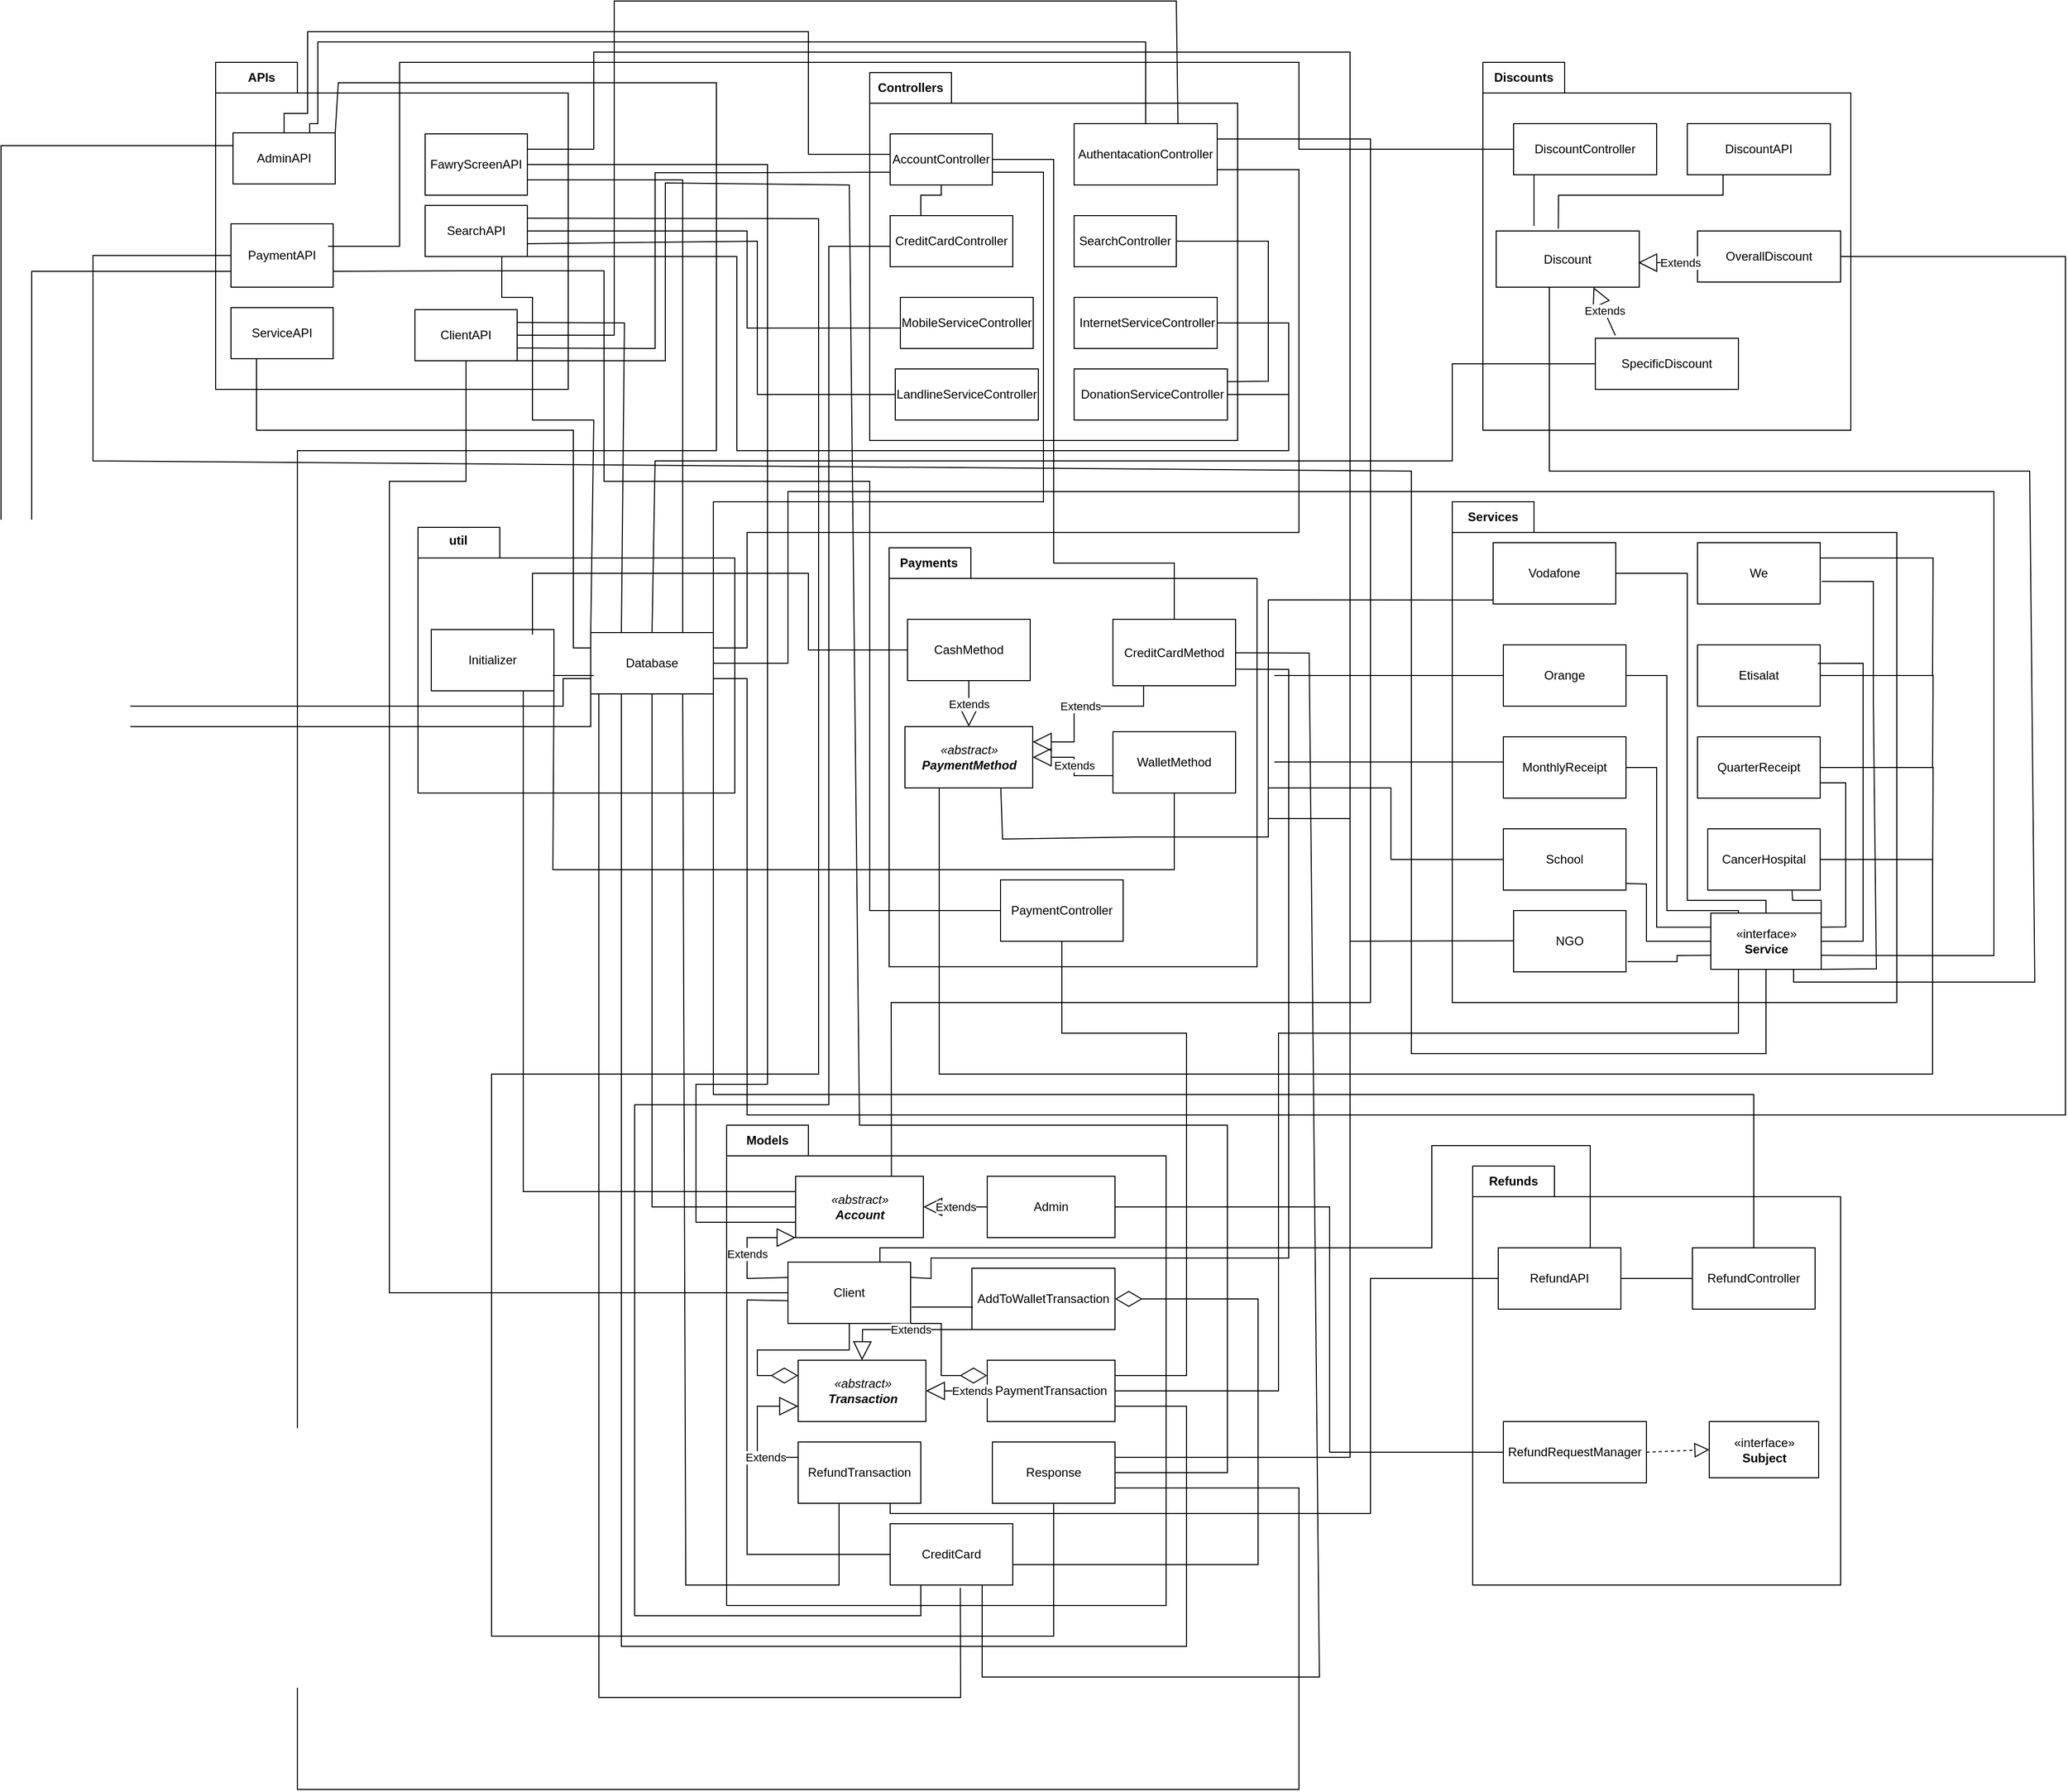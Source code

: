 <mxfile version="20.6.2" type="device"><diagram id="7azV4mWNf7dcuisVVlqZ" name="Page-1"><mxGraphModel dx="3126" dy="1360" grid="1" gridSize="10" guides="1" tooltips="1" connect="1" arrows="1" fold="1" page="1" pageScale="1" pageWidth="850" pageHeight="1100" math="0" shadow="0"><root><mxCell id="0"/><mxCell id="1" parent="0"/><mxCell id="fniZja3d3iJ9-ZagxuPv-1" value="" style="shape=folder;fontStyle=1;spacingTop=10;tabWidth=80;tabHeight=30;tabPosition=left;html=1;" parent="1" vertex="1"><mxGeometry x="-410" y="60" width="345" height="320" as="geometry"/></mxCell><mxCell id="fniZja3d3iJ9-ZagxuPv-2" value="&lt;b&gt;APIs&lt;/b&gt;" style="text;html=1;strokeColor=none;fillColor=none;align=center;verticalAlign=middle;whiteSpace=wrap;rounded=0;" parent="1" vertex="1"><mxGeometry x="-395" y="60" width="60" height="30" as="geometry"/></mxCell><mxCell id="fniZja3d3iJ9-ZagxuPv-4" value="AdminAPI" style="rounded=0;whiteSpace=wrap;html=1;" parent="1" vertex="1"><mxGeometry x="-393" y="129" width="100" height="50" as="geometry"/></mxCell><mxCell id="fniZja3d3iJ9-ZagxuPv-5" value="FawryScreenAPI" style="rounded=0;whiteSpace=wrap;html=1;" parent="1" vertex="1"><mxGeometry x="-205" y="130" width="100" height="60" as="geometry"/></mxCell><mxCell id="fniZja3d3iJ9-ZagxuPv-6" value="PaymentAPI" style="rounded=0;whiteSpace=wrap;html=1;" parent="1" vertex="1"><mxGeometry x="-395" y="218" width="100" height="62" as="geometry"/></mxCell><mxCell id="fniZja3d3iJ9-ZagxuPv-7" value="SearchAPI" style="rounded=0;whiteSpace=wrap;html=1;" parent="1" vertex="1"><mxGeometry x="-205" y="200" width="100" height="50" as="geometry"/></mxCell><mxCell id="fniZja3d3iJ9-ZagxuPv-8" value="ServiceAPI" style="rounded=0;whiteSpace=wrap;html=1;" parent="1" vertex="1"><mxGeometry x="-395" y="300" width="100" height="50" as="geometry"/></mxCell><mxCell id="fniZja3d3iJ9-ZagxuPv-9" value="ClientAPI" style="rounded=0;whiteSpace=wrap;html=1;" parent="1" vertex="1"><mxGeometry x="-215" y="302" width="100" height="50" as="geometry"/></mxCell><mxCell id="fniZja3d3iJ9-ZagxuPv-12" value="" style="shape=folder;fontStyle=1;spacingTop=10;tabWidth=80;tabHeight=30;tabPosition=left;html=1;" parent="1" vertex="1"><mxGeometry x="230" y="70" width="360" height="360" as="geometry"/></mxCell><mxCell id="fniZja3d3iJ9-ZagxuPv-13" value="&lt;b&gt;Controllers&lt;/b&gt;" style="text;html=1;strokeColor=none;fillColor=none;align=center;verticalAlign=middle;whiteSpace=wrap;rounded=0;" parent="1" vertex="1"><mxGeometry x="240" y="70" width="60" height="30" as="geometry"/></mxCell><mxCell id="fniZja3d3iJ9-ZagxuPv-14" value="&amp;nbsp;DonationServiceController" style="rounded=0;whiteSpace=wrap;html=1;" parent="1" vertex="1"><mxGeometry x="430" y="360" width="150" height="50" as="geometry"/></mxCell><mxCell id="fniZja3d3iJ9-ZagxuPv-15" value="LandlineServiceController" style="rounded=0;whiteSpace=wrap;html=1;" parent="1" vertex="1"><mxGeometry x="255" y="360" width="140" height="50" as="geometry"/></mxCell><mxCell id="fniZja3d3iJ9-ZagxuPv-16" value="&amp;nbsp;InternetServiceController" style="rounded=0;whiteSpace=wrap;html=1;" parent="1" vertex="1"><mxGeometry x="430" y="290" width="140" height="50" as="geometry"/></mxCell><mxCell id="fniZja3d3iJ9-ZagxuPv-17" value="MobileServiceController" style="rounded=0;whiteSpace=wrap;html=1;" parent="1" vertex="1"><mxGeometry x="260" y="290" width="130" height="50" as="geometry"/></mxCell><mxCell id="fniZja3d3iJ9-ZagxuPv-18" value="SearchController" style="rounded=0;whiteSpace=wrap;html=1;" parent="1" vertex="1"><mxGeometry x="430" y="210" width="100" height="50" as="geometry"/></mxCell><mxCell id="fniZja3d3iJ9-ZagxuPv-19" value="CreditCardController" style="rounded=0;whiteSpace=wrap;html=1;" parent="1" vertex="1"><mxGeometry x="250" y="210" width="120" height="50" as="geometry"/></mxCell><mxCell id="fniZja3d3iJ9-ZagxuPv-20" value="AuthentacationController" style="rounded=0;whiteSpace=wrap;html=1;" parent="1" vertex="1"><mxGeometry x="430" y="120" width="140" height="60" as="geometry"/></mxCell><mxCell id="fniZja3d3iJ9-ZagxuPv-21" value="AccountController" style="rounded=0;whiteSpace=wrap;html=1;" parent="1" vertex="1"><mxGeometry x="250" y="130" width="100" height="50" as="geometry"/></mxCell><mxCell id="fniZja3d3iJ9-ZagxuPv-22" value="" style="shape=folder;fontStyle=1;spacingTop=10;tabWidth=80;tabHeight=30;tabPosition=left;html=1;" parent="1" vertex="1"><mxGeometry x="90" y="1100" width="430" height="470" as="geometry"/></mxCell><mxCell id="fniZja3d3iJ9-ZagxuPv-23" value="" style="shape=folder;fontStyle=1;spacingTop=10;tabWidth=80;tabHeight=30;tabPosition=left;html=1;" parent="1" vertex="1"><mxGeometry x="830" y="60" width="360" height="360" as="geometry"/></mxCell><mxCell id="fniZja3d3iJ9-ZagxuPv-24" value="" style="shape=folder;fontStyle=1;spacingTop=10;tabWidth=80;tabHeight=30;tabPosition=left;html=1;" parent="1" vertex="1"><mxGeometry x="249" y="535" width="360" height="410" as="geometry"/></mxCell><mxCell id="fniZja3d3iJ9-ZagxuPv-25" value="&lt;b&gt;Discounts&lt;/b&gt;" style="text;html=1;strokeColor=none;fillColor=none;align=center;verticalAlign=middle;whiteSpace=wrap;rounded=0;" parent="1" vertex="1"><mxGeometry x="840" y="60" width="60" height="30" as="geometry"/></mxCell><mxCell id="fniZja3d3iJ9-ZagxuPv-26" value="SpecificDiscount" style="rounded=0;whiteSpace=wrap;html=1;" parent="1" vertex="1"><mxGeometry x="940" y="330" width="140" height="50" as="geometry"/></mxCell><mxCell id="fniZja3d3iJ9-ZagxuPv-27" value="OverallDiscount" style="rounded=0;whiteSpace=wrap;html=1;" parent="1" vertex="1"><mxGeometry x="1040" y="225" width="140" height="50" as="geometry"/></mxCell><mxCell id="fniZja3d3iJ9-ZagxuPv-28" value="Discount" style="rounded=0;whiteSpace=wrap;html=1;" parent="1" vertex="1"><mxGeometry x="843" y="225" width="140" height="55" as="geometry"/></mxCell><mxCell id="fniZja3d3iJ9-ZagxuPv-29" value="DiscountAPI" style="rounded=0;whiteSpace=wrap;html=1;" parent="1" vertex="1"><mxGeometry x="1030" y="120" width="140" height="50" as="geometry"/></mxCell><mxCell id="fniZja3d3iJ9-ZagxuPv-30" value="DiscountController" style="rounded=0;whiteSpace=wrap;html=1;" parent="1" vertex="1"><mxGeometry x="860" y="120" width="140" height="50" as="geometry"/></mxCell><mxCell id="fniZja3d3iJ9-ZagxuPv-31" value="&lt;b&gt;Models&lt;/b&gt;" style="text;html=1;strokeColor=none;fillColor=none;align=center;verticalAlign=middle;whiteSpace=wrap;rounded=0;" parent="1" vertex="1"><mxGeometry x="100" y="1100" width="60" height="30" as="geometry"/></mxCell><mxCell id="fniZja3d3iJ9-ZagxuPv-33" value="CreditCard" style="rounded=0;whiteSpace=wrap;html=1;" parent="1" vertex="1"><mxGeometry x="250" y="1490" width="120" height="60" as="geometry"/></mxCell><mxCell id="fniZja3d3iJ9-ZagxuPv-34" value="RefundTransaction" style="rounded=0;whiteSpace=wrap;html=1;" parent="1" vertex="1"><mxGeometry x="160" y="1410" width="120" height="60" as="geometry"/></mxCell><mxCell id="fniZja3d3iJ9-ZagxuPv-35" value="Response" style="rounded=0;whiteSpace=wrap;html=1;" parent="1" vertex="1"><mxGeometry x="350" y="1410" width="120" height="60" as="geometry"/></mxCell><mxCell id="fniZja3d3iJ9-ZagxuPv-36" value="Client" style="rounded=0;whiteSpace=wrap;html=1;" parent="1" vertex="1"><mxGeometry x="150" y="1234" width="120" height="60" as="geometry"/></mxCell><mxCell id="fniZja3d3iJ9-ZagxuPv-38" value="PaymentTransaction" style="rounded=0;whiteSpace=wrap;html=1;" parent="1" vertex="1"><mxGeometry x="345" y="1330" width="125" height="60" as="geometry"/></mxCell><mxCell id="fniZja3d3iJ9-ZagxuPv-39" value="AddToWalletTransaction" style="rounded=0;whiteSpace=wrap;html=1;" parent="1" vertex="1"><mxGeometry x="330" y="1240" width="140" height="60" as="geometry"/></mxCell><mxCell id="fniZja3d3iJ9-ZagxuPv-40" value="Admin" style="rounded=0;whiteSpace=wrap;html=1;" parent="1" vertex="1"><mxGeometry x="345" y="1150" width="125" height="60" as="geometry"/></mxCell><mxCell id="fniZja3d3iJ9-ZagxuPv-41" value="&lt;b&gt;Payments&lt;/b&gt;" style="text;html=1;strokeColor=none;fillColor=none;align=center;verticalAlign=middle;whiteSpace=wrap;rounded=0;" parent="1" vertex="1"><mxGeometry x="258" y="535" width="60" height="30" as="geometry"/></mxCell><mxCell id="fniZja3d3iJ9-ZagxuPv-42" value="PaymentController" style="rounded=0;whiteSpace=wrap;html=1;" parent="1" vertex="1"><mxGeometry x="358" y="860" width="120" height="60" as="geometry"/></mxCell><mxCell id="fniZja3d3iJ9-ZagxuPv-43" value="WalletMethod" style="rounded=0;whiteSpace=wrap;html=1;" parent="1" vertex="1"><mxGeometry x="468" y="715" width="120" height="60" as="geometry"/></mxCell><mxCell id="fniZja3d3iJ9-ZagxuPv-44" value="CreditCardMethod" style="rounded=0;whiteSpace=wrap;html=1;" parent="1" vertex="1"><mxGeometry x="468" y="605" width="120" height="65" as="geometry"/></mxCell><mxCell id="fniZja3d3iJ9-ZagxuPv-46" value="CashMethod" style="rounded=0;whiteSpace=wrap;html=1;" parent="1" vertex="1"><mxGeometry x="267" y="605" width="120" height="60" as="geometry"/></mxCell><mxCell id="fniZja3d3iJ9-ZagxuPv-48" value="" style="shape=folder;fontStyle=1;spacingTop=10;tabWidth=80;tabHeight=30;tabPosition=left;html=1;" parent="1" vertex="1"><mxGeometry x="820" y="1140" width="360" height="410" as="geometry"/></mxCell><mxCell id="fniZja3d3iJ9-ZagxuPv-49" value="&lt;b&gt;Refunds&lt;/b&gt;" style="text;html=1;strokeColor=none;fillColor=none;align=center;verticalAlign=middle;whiteSpace=wrap;rounded=0;" parent="1" vertex="1"><mxGeometry x="830" y="1140" width="60" height="30" as="geometry"/></mxCell><mxCell id="fniZja3d3iJ9-ZagxuPv-51" value="RefundController" style="rounded=0;whiteSpace=wrap;html=1;" parent="1" vertex="1"><mxGeometry x="1035" y="1220" width="120" height="60" as="geometry"/></mxCell><mxCell id="fniZja3d3iJ9-ZagxuPv-52" value="RefundRequestManager" style="rounded=0;whiteSpace=wrap;html=1;" parent="1" vertex="1"><mxGeometry x="850" y="1390" width="140" height="60" as="geometry"/></mxCell><mxCell id="fniZja3d3iJ9-ZagxuPv-53" value="RefundAPI" style="rounded=0;whiteSpace=wrap;html=1;" parent="1" vertex="1"><mxGeometry x="845" y="1220" width="120" height="60" as="geometry"/></mxCell><mxCell id="fniZja3d3iJ9-ZagxuPv-54" value="" style="shape=folder;fontStyle=1;spacingTop=10;tabWidth=80;tabHeight=30;tabPosition=left;html=1;" parent="1" vertex="1"><mxGeometry x="800" y="490" width="435" height="490" as="geometry"/></mxCell><mxCell id="fniZja3d3iJ9-ZagxuPv-55" value="&lt;b&gt;Services&lt;/b&gt;" style="text;html=1;strokeColor=none;fillColor=none;align=center;verticalAlign=middle;whiteSpace=wrap;rounded=0;" parent="1" vertex="1"><mxGeometry x="810" y="490" width="60" height="30" as="geometry"/></mxCell><mxCell id="fniZja3d3iJ9-ZagxuPv-57" value="NGO" style="rounded=0;whiteSpace=wrap;html=1;" parent="1" vertex="1"><mxGeometry x="860" y="890" width="110" height="60" as="geometry"/></mxCell><mxCell id="fniZja3d3iJ9-ZagxuPv-58" value="School" style="rounded=0;whiteSpace=wrap;html=1;" parent="1" vertex="1"><mxGeometry x="850" y="810" width="120" height="60" as="geometry"/></mxCell><mxCell id="fniZja3d3iJ9-ZagxuPv-59" value="CancerHospital" style="rounded=0;whiteSpace=wrap;html=1;" parent="1" vertex="1"><mxGeometry x="1050" y="810" width="110" height="60" as="geometry"/></mxCell><mxCell id="fniZja3d3iJ9-ZagxuPv-60" value="MonthlyReceipt" style="rounded=0;whiteSpace=wrap;html=1;" parent="1" vertex="1"><mxGeometry x="850" y="720" width="120" height="60" as="geometry"/></mxCell><mxCell id="fniZja3d3iJ9-ZagxuPv-61" value="QuarterReceipt" style="rounded=0;whiteSpace=wrap;html=1;" parent="1" vertex="1"><mxGeometry x="1040" y="720" width="120" height="60" as="geometry"/></mxCell><mxCell id="fniZja3d3iJ9-ZagxuPv-62" value="Orange" style="rounded=0;whiteSpace=wrap;html=1;" parent="1" vertex="1"><mxGeometry x="850" y="630" width="120" height="60" as="geometry"/></mxCell><mxCell id="fniZja3d3iJ9-ZagxuPv-63" value="Etisalat" style="rounded=0;whiteSpace=wrap;html=1;" parent="1" vertex="1"><mxGeometry x="1040" y="630" width="120" height="60" as="geometry"/></mxCell><mxCell id="fniZja3d3iJ9-ZagxuPv-64" value="We" style="rounded=0;whiteSpace=wrap;html=1;" parent="1" vertex="1"><mxGeometry x="1040" y="530" width="120" height="60" as="geometry"/></mxCell><mxCell id="fniZja3d3iJ9-ZagxuPv-65" value="Vodafone" style="rounded=0;whiteSpace=wrap;html=1;" parent="1" vertex="1"><mxGeometry x="840" y="530" width="120" height="60" as="geometry"/></mxCell><mxCell id="fniZja3d3iJ9-ZagxuPv-66" value="" style="shape=folder;fontStyle=1;spacingTop=10;tabWidth=80;tabHeight=30;tabPosition=left;html=1;" parent="1" vertex="1"><mxGeometry x="-212" y="515" width="310" height="260" as="geometry"/></mxCell><mxCell id="fniZja3d3iJ9-ZagxuPv-67" value="&lt;b&gt;util&lt;/b&gt;" style="text;html=1;strokeColor=none;fillColor=none;align=center;verticalAlign=middle;whiteSpace=wrap;rounded=0;" parent="1" vertex="1"><mxGeometry x="-210" y="515" width="75" height="25" as="geometry"/></mxCell><mxCell id="fniZja3d3iJ9-ZagxuPv-68" value="Database" style="rounded=0;whiteSpace=wrap;html=1;" parent="1" vertex="1"><mxGeometry x="-43" y="618" width="120" height="60" as="geometry"/></mxCell><mxCell id="fniZja3d3iJ9-ZagxuPv-69" value="Initializer" style="rounded=0;whiteSpace=wrap;html=1;" parent="1" vertex="1"><mxGeometry x="-199" y="615" width="120" height="60" as="geometry"/></mxCell><mxCell id="fniZja3d3iJ9-ZagxuPv-82" value="" style="endArrow=none;html=1;rounded=0;exitX=0;exitY=0.75;exitDx=0;exitDy=0;entryX=1.003;entryY=0.412;entryDx=0;entryDy=0;entryPerimeter=0;" parent="1" edge="1" source="eNjD5jxIkhVROYK3qG-X-5"><mxGeometry width="50" height="50" relative="1" as="geometry"><mxPoint x="1050.0" y="940" as="sourcePoint"/><mxPoint x="971.56" y="940" as="targetPoint"/><Array as="points"><mxPoint x="1020" y="934"/><mxPoint x="1020" y="940"/></Array></mxGeometry></mxCell><mxCell id="fniZja3d3iJ9-ZagxuPv-83" value="" style="endArrow=none;html=1;rounded=0;entryX=1.001;entryY=0.892;entryDx=0;entryDy=0;entryPerimeter=0;exitX=0;exitY=0.5;exitDx=0;exitDy=0;" parent="1" source="eNjD5jxIkhVROYK3qG-X-5" target="fniZja3d3iJ9-ZagxuPv-58" edge="1"><mxGeometry width="50" height="50" relative="1" as="geometry"><mxPoint x="1050" y="925" as="sourcePoint"/><mxPoint x="971.56" y="910" as="targetPoint"/><Array as="points"><mxPoint x="1030" y="920"/><mxPoint x="990" y="920"/><mxPoint x="990" y="864"/></Array></mxGeometry></mxCell><mxCell id="fniZja3d3iJ9-ZagxuPv-89" value="" style="endArrow=none;html=1;rounded=0;exitX=1;exitY=0;exitDx=0;exitDy=0;entryX=0.75;entryY=1;entryDx=0;entryDy=0;" parent="1" source="eNjD5jxIkhVROYK3qG-X-5" target="fniZja3d3iJ9-ZagxuPv-59" edge="1"><mxGeometry width="50" height="50" relative="1" as="geometry"><mxPoint x="1110" y="890" as="sourcePoint"/><mxPoint x="1061.56" y="880.0" as="targetPoint"/><Array as="points"><mxPoint x="1161" y="880"/><mxPoint x="1133" y="880"/></Array></mxGeometry></mxCell><mxCell id="fniZja3d3iJ9-ZagxuPv-91" value="" style="endArrow=none;html=1;rounded=0;entryX=1;entryY=0.75;entryDx=0;entryDy=0;exitX=1;exitY=0.25;exitDx=0;exitDy=0;" parent="1" source="eNjD5jxIkhVROYK3qG-X-5" target="fniZja3d3iJ9-ZagxuPv-61" edge="1"><mxGeometry width="50" height="50" relative="1" as="geometry"><mxPoint x="1170" y="907.5" as="sourcePoint"/><mxPoint x="1146.44" y="709.74" as="targetPoint"/><Array as="points"><mxPoint x="1185" y="906"/><mxPoint x="1185" y="765"/></Array></mxGeometry></mxCell><mxCell id="fniZja3d3iJ9-ZagxuPv-92" value="" style="endArrow=none;html=1;rounded=0;entryX=1.005;entryY=0.386;entryDx=0;entryDy=0;entryPerimeter=0;exitX=1;exitY=0.5;exitDx=0;exitDy=0;" parent="1" source="eNjD5jxIkhVROYK3qG-X-5" edge="1"><mxGeometry width="50" height="50" relative="1" as="geometry"><mxPoint x="1170" y="925" as="sourcePoint"/><mxPoint x="1157.6" y="648.16" as="targetPoint"/><Array as="points"><mxPoint x="1202" y="920"/><mxPoint x="1202" y="765"/><mxPoint x="1202" y="648"/></Array></mxGeometry></mxCell><mxCell id="fniZja3d3iJ9-ZagxuPv-93" value="" style="endArrow=none;html=1;rounded=0;entryX=1.012;entryY=0.631;entryDx=0;entryDy=0;entryPerimeter=0;exitX=1;exitY=1;exitDx=0;exitDy=0;" parent="1" source="eNjD5jxIkhVROYK3qG-X-5" target="fniZja3d3iJ9-ZagxuPv-64" edge="1"><mxGeometry width="50" height="50" relative="1" as="geometry"><mxPoint x="1169.28" y="949.71" as="sourcePoint"/><mxPoint x="1167.6" y="568.16" as="targetPoint"/><Array as="points"><mxPoint x="1215" y="947"/><mxPoint x="1212" y="685"/><mxPoint x="1212" y="568"/></Array></mxGeometry></mxCell><mxCell id="fniZja3d3iJ9-ZagxuPv-100" value="" style="endArrow=none;html=1;rounded=0;exitX=0.75;exitY=1;exitDx=0;exitDy=0;" parent="1" source="eNjD5jxIkhVROYK3qG-X-5" edge="1"><mxGeometry width="50" height="50" relative="1" as="geometry"><mxPoint x="1170" y="960" as="sourcePoint"/><mxPoint x="895" y="280" as="targetPoint"/><Array as="points"><mxPoint x="1134" y="960"/><mxPoint x="1220" y="960"/><mxPoint x="1370" y="960"/><mxPoint x="1365" y="460"/><mxPoint x="895" y="460"/><mxPoint x="895" y="280"/></Array></mxGeometry></mxCell><mxCell id="fniZja3d3iJ9-ZagxuPv-101" value="" style="endArrow=none;html=1;rounded=0;exitX=-0.003;exitY=0.635;exitDx=0;exitDy=0;exitPerimeter=0;entryX=0.75;entryY=1;entryDx=0;entryDy=0;" parent="1" edge="1" target="eNjD5jxIkhVROYK3qG-X-3"><mxGeometry width="50" height="50" relative="1" as="geometry"><mxPoint x="839.64" y="586.1" as="sourcePoint"/><mxPoint x="340" y="798" as="targetPoint"/><Array as="points"><mxPoint x="620" y="586"/><mxPoint x="620" y="818"/><mxPoint x="560" y="818"/><mxPoint x="490" y="818"/><mxPoint x="360" y="820"/></Array></mxGeometry></mxCell><mxCell id="fniZja3d3iJ9-ZagxuPv-104" value="" style="endArrow=none;html=1;rounded=0;" parent="1" edge="1"><mxGeometry width="50" height="50" relative="1" as="geometry"><mxPoint x="626" y="660" as="sourcePoint"/><mxPoint x="640" y="660" as="targetPoint"/><Array as="points"><mxPoint x="850" y="660"/></Array></mxGeometry></mxCell><mxCell id="fniZja3d3iJ9-ZagxuPv-107" value="" style="endArrow=none;html=1;rounded=0;" parent="1" edge="1"><mxGeometry width="50" height="50" relative="1" as="geometry"><mxPoint x="626" y="744.57" as="sourcePoint"/><mxPoint x="626" y="744.57" as="targetPoint"/><Array as="points"><mxPoint x="850" y="744.57"/></Array></mxGeometry></mxCell><mxCell id="fniZja3d3iJ9-ZagxuPv-110" value="" style="endArrow=none;html=1;rounded=0;" parent="1" edge="1"><mxGeometry width="50" height="50" relative="1" as="geometry"><mxPoint x="700" y="920" as="sourcePoint"/><mxPoint x="700" y="920" as="targetPoint"/><Array as="points"><mxPoint x="860" y="919.57"/></Array></mxGeometry></mxCell><mxCell id="fniZja3d3iJ9-ZagxuPv-111" value="" style="endArrow=none;html=1;rounded=0;" parent="1" edge="1"><mxGeometry width="50" height="50" relative="1" as="geometry"><mxPoint x="700" y="920" as="sourcePoint"/><mxPoint x="620" y="800" as="targetPoint"/><Array as="points"><mxPoint x="700" y="800"/></Array></mxGeometry></mxCell><mxCell id="fniZja3d3iJ9-ZagxuPv-112" value="" style="endArrow=none;html=1;rounded=0;" parent="1" source="fniZja3d3iJ9-ZagxuPv-58" edge="1"><mxGeometry width="50" height="50" relative="1" as="geometry"><mxPoint x="770" y="870" as="sourcePoint"/><mxPoint x="620" y="770" as="targetPoint"/><Array as="points"><mxPoint x="740" y="840"/><mxPoint x="740" y="770"/></Array></mxGeometry></mxCell><mxCell id="fniZja3d3iJ9-ZagxuPv-121" value="" style="endArrow=none;html=1;rounded=0;entryX=1;entryY=0.5;entryDx=0;entryDy=0;" parent="1" target="fniZja3d3iJ9-ZagxuPv-40" edge="1"><mxGeometry width="50" height="50" relative="1" as="geometry"><mxPoint x="690" y="1420" as="sourcePoint"/><mxPoint x="640" y="1200.16" as="targetPoint"/><Array as="points"><mxPoint x="850" y="1420"/><mxPoint x="680" y="1420"/><mxPoint x="680" y="1180"/></Array></mxGeometry></mxCell><mxCell id="fniZja3d3iJ9-ZagxuPv-124" value="" style="endArrow=none;html=1;rounded=0;" parent="1" edge="1"><mxGeometry x="-1" y="218" width="50" height="50" relative="1" as="geometry"><mxPoint x="301" y="1278.0" as="sourcePoint"/><mxPoint x="301" y="1278.0" as="targetPoint"/><Array as="points"><mxPoint x="271" y="1278"/><mxPoint x="331" y="1278"/></Array><mxPoint y="5" as="offset"/></mxGeometry></mxCell><mxCell id="fniZja3d3iJ9-ZagxuPv-127" value="" style="endArrow=none;html=1;rounded=0;exitX=-0.004;exitY=0.63;exitDx=0;exitDy=0;exitPerimeter=0;" parent="1" source="fniZja3d3iJ9-ZagxuPv-36" edge="1"><mxGeometry width="50" height="50" relative="1" as="geometry"><mxPoint x="260" y="1300" as="sourcePoint"/><mxPoint x="240" y="1520" as="targetPoint"/><Array as="points"><mxPoint x="110" y="1271"/><mxPoint x="110" y="1330"/><mxPoint x="110" y="1400"/><mxPoint x="110" y="1500"/><mxPoint x="110" y="1520"/><mxPoint x="130" y="1520"/><mxPoint x="250" y="1520"/></Array></mxGeometry></mxCell><mxCell id="fniZja3d3iJ9-ZagxuPv-132" value="" style="endArrow=none;html=1;rounded=0;entryX=0.25;entryY=1;entryDx=0;entryDy=0;" parent="1" source="fniZja3d3iJ9-ZagxuPv-38" target="eNjD5jxIkhVROYK3qG-X-5" edge="1"><mxGeometry width="50" height="50" relative="1" as="geometry"><mxPoint x="680" y="1160" as="sourcePoint"/><mxPoint x="1130" y="1010" as="targetPoint"/><Array as="points"><mxPoint x="630" y="1360"/><mxPoint x="630" y="1010"/><mxPoint x="990" y="1010"/><mxPoint x="1080" y="1010"/></Array></mxGeometry></mxCell><mxCell id="fniZja3d3iJ9-ZagxuPv-138" value="" style="endArrow=none;html=1;rounded=0;exitX=1;exitY=0.5;exitDx=0;exitDy=0;entryX=1;entryY=0.75;entryDx=0;entryDy=0;" parent="1" source="fniZja3d3iJ9-ZagxuPv-68" target="eNjD5jxIkhVROYK3qG-X-5" edge="1"><mxGeometry width="50" height="50" relative="1" as="geometry"><mxPoint x="130" y="655" as="sourcePoint"/><mxPoint x="1170" y="942.5" as="targetPoint"/><Array as="points"><mxPoint x="150" y="648"/><mxPoint x="150" y="480"/><mxPoint x="1330" y="480"/><mxPoint x="1330" y="934"/><mxPoint x="1250" y="934"/></Array></mxGeometry></mxCell><mxCell id="fniZja3d3iJ9-ZagxuPv-140" value="" style="endArrow=none;html=1;rounded=0;entryX=0;entryY=0.5;entryDx=0;entryDy=0;exitX=0.5;exitY=0;exitDx=0;exitDy=0;" parent="1" source="fniZja3d3iJ9-ZagxuPv-68" target="fniZja3d3iJ9-ZagxuPv-26" edge="1"><mxGeometry width="50" height="50" relative="1" as="geometry"><mxPoint y="480" as="sourcePoint"/><mxPoint x="740" y="350" as="targetPoint"/><Array as="points"><mxPoint x="20" y="450"/><mxPoint x="800" y="450"/><mxPoint x="800" y="355"/></Array></mxGeometry></mxCell><mxCell id="fniZja3d3iJ9-ZagxuPv-142" value="" style="endArrow=none;html=1;rounded=0;exitX=0.572;exitY=1.046;exitDx=0;exitDy=0;exitPerimeter=0;entryX=0.066;entryY=1.001;entryDx=0;entryDy=0;entryPerimeter=0;" parent="1" source="fniZja3d3iJ9-ZagxuPv-33" target="fniZja3d3iJ9-ZagxuPv-68" edge="1"><mxGeometry width="50" height="50" relative="1" as="geometry"><mxPoint x="330" y="1680" as="sourcePoint"/><mxPoint x="-50" y="850" as="targetPoint"/><Array as="points"><mxPoint x="319" y="1660"/><mxPoint x="160" y="1660"/><mxPoint x="-35" y="1660"/></Array></mxGeometry></mxCell><mxCell id="fniZja3d3iJ9-ZagxuPv-144" value="" style="endArrow=none;html=1;rounded=0;exitX=0.75;exitY=1;exitDx=0;exitDy=0;" parent="1" source="fniZja3d3iJ9-ZagxuPv-68" edge="1"><mxGeometry width="50" height="50" relative="1" as="geometry"><mxPoint x="40" y="1340" as="sourcePoint"/><mxPoint x="200" y="1470" as="targetPoint"/><Array as="points"><mxPoint x="50" y="1550"/><mxPoint x="200" y="1550"/></Array></mxGeometry></mxCell><mxCell id="fniZja3d3iJ9-ZagxuPv-153" value="Extends" style="endArrow=block;endSize=16;endFill=0;html=1;rounded=0;exitX=0;exitY=0.5;exitDx=0;exitDy=0;" parent="1" source="fniZja3d3iJ9-ZagxuPv-38" edge="1"><mxGeometry x="-0.5" width="160" relative="1" as="geometry"><mxPoint x="330" y="1370" as="sourcePoint"/><mxPoint x="285" y="1360" as="targetPoint"/><mxPoint as="offset"/></mxGeometry></mxCell><mxCell id="fniZja3d3iJ9-ZagxuPv-154" value="Extends" style="endArrow=block;endSize=16;endFill=0;html=1;rounded=0;exitX=0;exitY=1;exitDx=0;exitDy=0;entryX=0.5;entryY=0;entryDx=0;entryDy=0;" parent="1" source="fniZja3d3iJ9-ZagxuPv-39" target="eNjD5jxIkhVROYK3qG-X-1" edge="1"><mxGeometry x="-0.124" width="160" relative="1" as="geometry"><mxPoint x="305" y="1320" as="sourcePoint"/><mxPoint x="234.625" y="1328.62" as="targetPoint"/><mxPoint as="offset"/><Array as="points"><mxPoint x="223" y="1300"/></Array></mxGeometry></mxCell><mxCell id="fniZja3d3iJ9-ZagxuPv-155" value="Extends" style="endArrow=block;endSize=16;endFill=0;html=1;rounded=0;entryX=0;entryY=0.75;entryDx=0;entryDy=0;exitX=0;exitY=0.25;exitDx=0;exitDy=0;" parent="1" source="fniZja3d3iJ9-ZagxuPv-34" target="eNjD5jxIkhVROYK3qG-X-1" edge="1"><mxGeometry x="-0.5" width="160" relative="1" as="geometry"><mxPoint x="220" y="1420" as="sourcePoint"/><mxPoint x="160" y="1375" as="targetPoint"/><mxPoint as="offset"/><Array as="points"><mxPoint x="120" y="1425"/><mxPoint x="120" y="1375"/></Array></mxGeometry></mxCell><mxCell id="fniZja3d3iJ9-ZagxuPv-158" value="" style="endArrow=diamondThin;endFill=0;endSize=24;html=1;rounded=0;entryX=1;entryY=0.5;entryDx=0;entryDy=0;" parent="1" target="fniZja3d3iJ9-ZagxuPv-39" edge="1"><mxGeometry width="160" relative="1" as="geometry"><mxPoint x="430" y="1530" as="sourcePoint"/><mxPoint x="530" y="1250" as="targetPoint"/><Array as="points"><mxPoint x="370" y="1530"/><mxPoint x="490" y="1530"/><mxPoint x="610" y="1530"/><mxPoint x="610" y="1510"/><mxPoint x="610" y="1270"/></Array></mxGeometry></mxCell><mxCell id="fniZja3d3iJ9-ZagxuPv-160" value="" style="endArrow=diamondThin;endFill=0;endSize=24;html=1;rounded=0;entryX=0;entryY=0.25;entryDx=0;entryDy=0;exitX=0.5;exitY=1;exitDx=0;exitDy=0;" parent="1" source="fniZja3d3iJ9-ZagxuPv-36" target="eNjD5jxIkhVROYK3qG-X-1" edge="1"><mxGeometry width="160" relative="1" as="geometry"><mxPoint x="191" y="1290" as="sourcePoint"/><mxPoint x="160" y="1345" as="targetPoint"/><Array as="points"><mxPoint x="210" y="1320"/><mxPoint x="120" y="1320"/><mxPoint x="120" y="1345"/></Array></mxGeometry></mxCell><mxCell id="fniZja3d3iJ9-ZagxuPv-161" value="" style="endArrow=block;dashed=1;endFill=0;endSize=12;html=1;rounded=0;exitX=1;exitY=0.5;exitDx=0;exitDy=0;entryX=0;entryY=0.5;entryDx=0;entryDy=0;" parent="1" source="fniZja3d3iJ9-ZagxuPv-52" edge="1" target="eNjD5jxIkhVROYK3qG-X-7"><mxGeometry width="160" relative="1" as="geometry"><mxPoint x="890" y="1419.41" as="sourcePoint"/><mxPoint x="1050" y="1419.41" as="targetPoint"/></mxGeometry></mxCell><mxCell id="fniZja3d3iJ9-ZagxuPv-162" value="Extends" style="endArrow=block;endSize=16;endFill=0;html=1;rounded=0;entryX=0.68;entryY=1.001;entryDx=0;entryDy=0;entryPerimeter=0;exitX=0.14;exitY=-0.057;exitDx=0;exitDy=0;exitPerimeter=0;" parent="1" source="fniZja3d3iJ9-ZagxuPv-26" target="fniZja3d3iJ9-ZagxuPv-28" edge="1"><mxGeometry width="160" relative="1" as="geometry"><mxPoint x="850" y="314.41" as="sourcePoint"/><mxPoint x="1010" y="314.41" as="targetPoint"/></mxGeometry></mxCell><mxCell id="fniZja3d3iJ9-ZagxuPv-163" value="Extends" style="endArrow=block;endSize=16;endFill=0;html=1;rounded=0;entryX=0.68;entryY=1.001;entryDx=0;entryDy=0;entryPerimeter=0;" parent="1" edge="1"><mxGeometry width="160" relative="1" as="geometry"><mxPoint x="1017" y="256" as="sourcePoint"/><mxPoint x="982.0" y="256.005" as="targetPoint"/><Array as="points"><mxPoint x="1040" y="256"/></Array></mxGeometry></mxCell><mxCell id="fniZja3d3iJ9-ZagxuPv-165" value="Extends" style="endArrow=block;endSize=16;endFill=0;html=1;rounded=0;entryX=0.5;entryY=0;entryDx=0;entryDy=0;" parent="1" source="fniZja3d3iJ9-ZagxuPv-46" target="eNjD5jxIkhVROYK3qG-X-3" edge="1"><mxGeometry width="160" relative="1" as="geometry"><mxPoint x="240" y="620" as="sourcePoint"/><mxPoint x="360" y="715" as="targetPoint"/></mxGeometry></mxCell><mxCell id="fniZja3d3iJ9-ZagxuPv-166" value="Extends" style="endArrow=block;endSize=16;endFill=0;html=1;rounded=0;entryX=1;entryY=0.25;entryDx=0;entryDy=0;exitX=0.25;exitY=1;exitDx=0;exitDy=0;" parent="1" source="fniZja3d3iJ9-ZagxuPv-44" target="eNjD5jxIkhVROYK3qG-X-3" edge="1"><mxGeometry width="160" relative="1" as="geometry"><mxPoint x="418.659" y="663" as="sourcePoint"/><mxPoint x="425" y="715.0" as="targetPoint"/><Array as="points"><mxPoint x="498" y="690"/><mxPoint x="430" y="690"/><mxPoint x="430" y="725"/></Array></mxGeometry></mxCell><mxCell id="fniZja3d3iJ9-ZagxuPv-167" value="Extends" style="endArrow=block;endSize=16;endFill=0;html=1;rounded=0;exitX=0;exitY=0.5;exitDx=0;exitDy=0;entryX=1;entryY=0.5;entryDx=0;entryDy=0;" parent="1" edge="1" target="eNjD5jxIkhVROYK3qG-X-3"><mxGeometry width="160" relative="1" as="geometry"><mxPoint x="468" y="758" as="sourcePoint"/><mxPoint x="390" y="758" as="targetPoint"/><Array as="points"><mxPoint x="430" y="758"/><mxPoint x="430" y="740"/></Array></mxGeometry></mxCell><mxCell id="fniZja3d3iJ9-ZagxuPv-168" value="Extends" style="endArrow=block;endSize=16;endFill=0;html=1;rounded=0;entryX=0;entryY=1;entryDx=0;entryDy=0;exitX=0;exitY=0.25;exitDx=0;exitDy=0;" parent="1" source="fniZja3d3iJ9-ZagxuPv-36" target="eNjD5jxIkhVROYK3qG-X-2" edge="1"><mxGeometry width="160" relative="1" as="geometry"><mxPoint x="197" y="1240" as="sourcePoint"/><mxPoint x="160" y="1202" as="targetPoint"/><Array as="points"><mxPoint x="110" y="1250"/><mxPoint x="110" y="1210"/></Array></mxGeometry></mxCell><mxCell id="fniZja3d3iJ9-ZagxuPv-169" value="Extends" style="endArrow=block;endSize=16;endFill=0;html=1;rounded=0;exitX=0;exitY=0.5;exitDx=0;exitDy=0;entryX=1;entryY=0.5;entryDx=0;entryDy=0;" parent="1" source="fniZja3d3iJ9-ZagxuPv-40" edge="1" target="eNjD5jxIkhVROYK3qG-X-2"><mxGeometry width="160" relative="1" as="geometry"><mxPoint x="207" y="1250" as="sourcePoint"/><mxPoint x="280" y="1180" as="targetPoint"/></mxGeometry></mxCell><mxCell id="fniZja3d3iJ9-ZagxuPv-170" value="" style="endArrow=none;html=1;rounded=0;exitX=0.5;exitY=0;exitDx=0;exitDy=0;" parent="1" source="fniZja3d3iJ9-ZagxuPv-4" edge="1"><mxGeometry width="50" height="50" relative="1" as="geometry"><mxPoint x="-310" y="40" as="sourcePoint"/><mxPoint x="250" y="150" as="targetPoint"/><Array as="points"><mxPoint x="-343" y="110"/><mxPoint x="-320" y="110"/><mxPoint x="-320" y="30"/><mxPoint x="-120" y="30"/><mxPoint x="60" y="30"/><mxPoint x="170" y="30"/><mxPoint x="170" y="150"/></Array></mxGeometry></mxCell><mxCell id="fniZja3d3iJ9-ZagxuPv-171" value="" style="endArrow=none;html=1;rounded=0;exitX=0.75;exitY=0;exitDx=0;exitDy=0;" parent="1" source="fniZja3d3iJ9-ZagxuPv-4" target="fniZja3d3iJ9-ZagxuPv-20" edge="1"><mxGeometry width="50" height="50" relative="1" as="geometry"><mxPoint x="-310" y="110" as="sourcePoint"/><mxPoint x="540" y="40" as="targetPoint"/><Array as="points"><mxPoint x="-318" y="120"/><mxPoint x="-310" y="120"/><mxPoint x="-310" y="40"/><mxPoint x="-110" y="40"/><mxPoint x="70" y="40"/><mxPoint x="180" y="40"/><mxPoint x="500" y="40"/></Array></mxGeometry></mxCell><mxCell id="fniZja3d3iJ9-ZagxuPv-172" value="" style="endArrow=none;html=1;rounded=0;entryX=1;entryY=0.75;entryDx=0;entryDy=0;exitX=1;exitY=0;exitDx=0;exitDy=0;" parent="1" source="fniZja3d3iJ9-ZagxuPv-4" target="fniZja3d3iJ9-ZagxuPv-35" edge="1"><mxGeometry width="50" height="50" relative="1" as="geometry"><mxPoint x="-300" y="110" as="sourcePoint"/><mxPoint x="610" y="1450" as="targetPoint"/><Array as="points"><mxPoint x="-290" y="80"/><mxPoint x="-100" y="80"/><mxPoint x="80" y="80"/><mxPoint x="80" y="440"/><mxPoint x="-330" y="440"/><mxPoint x="-330" y="1750"/><mxPoint x="650" y="1750"/><mxPoint x="650" y="1455"/></Array></mxGeometry></mxCell><mxCell id="fniZja3d3iJ9-ZagxuPv-173" value="" style="endArrow=none;html=1;rounded=0;exitX=1;exitY=0.5;exitDx=0;exitDy=0;entryX=0.726;entryY=0.003;entryDx=0;entryDy=0;entryPerimeter=0;" parent="1" source="fniZja3d3iJ9-ZagxuPv-9" target="fniZja3d3iJ9-ZagxuPv-20" edge="1"><mxGeometry width="50" height="50" relative="1" as="geometry"><mxPoint x="-73" y="330.0" as="sourcePoint"/><mxPoint x="600" y="60" as="targetPoint"/><Array as="points"><mxPoint x="-20" y="327"/><mxPoint x="-20"/><mxPoint x="370"/><mxPoint x="530"/></Array></mxGeometry></mxCell><mxCell id="fniZja3d3iJ9-ZagxuPv-174" value="" style="endArrow=none;html=1;rounded=0;entryX=0;entryY=0.75;entryDx=0;entryDy=0;exitX=1;exitY=0.75;exitDx=0;exitDy=0;" parent="1" source="fniZja3d3iJ9-ZagxuPv-9" target="fniZja3d3iJ9-ZagxuPv-21" edge="1"><mxGeometry width="50" height="50" relative="1" as="geometry"><mxPoint x="-110" y="340" as="sourcePoint"/><mxPoint x="220" y="190" as="targetPoint"/><Array as="points"><mxPoint x="20" y="340"/><mxPoint x="20" y="168"/><mxPoint x="110" y="168"/></Array></mxGeometry></mxCell><mxCell id="fniZja3d3iJ9-ZagxuPv-175" value="" style="endArrow=none;html=1;rounded=0;exitX=1;exitY=1;exitDx=0;exitDy=0;" parent="1" source="fniZja3d3iJ9-ZagxuPv-9" target="fniZja3d3iJ9-ZagxuPv-35" edge="1"><mxGeometry width="50" height="50" relative="1" as="geometry"><mxPoint x="-100" y="350" as="sourcePoint"/><mxPoint x="510" y="1450" as="targetPoint"/><Array as="points"><mxPoint x="30" y="352"/><mxPoint x="30" y="178"/><mxPoint x="210" y="180"/><mxPoint x="220" y="1100"/><mxPoint x="370" y="1100"/><mxPoint x="580" y="1100"/><mxPoint x="580" y="1440"/></Array></mxGeometry></mxCell><mxCell id="fniZja3d3iJ9-ZagxuPv-178" value="" style="endArrow=none;html=1;rounded=0;entryX=0.5;entryY=1;entryDx=0;entryDy=0;" parent="1" source="fniZja3d3iJ9-ZagxuPv-36" target="fniZja3d3iJ9-ZagxuPv-9" edge="1"><mxGeometry width="50" height="50" relative="1" as="geometry"><mxPoint x="-250" y="1220" as="sourcePoint"/><mxPoint x="40" y="530" as="targetPoint"/><Array as="points"><mxPoint x="-240" y="1264"/><mxPoint x="-240" y="470"/><mxPoint x="-165" y="470"/></Array></mxGeometry></mxCell><mxCell id="fniZja3d3iJ9-ZagxuPv-181" value="" style="endArrow=none;html=1;rounded=0;exitX=1;exitY=0.75;exitDx=0;exitDy=0;entryX=0;entryY=0.5;entryDx=0;entryDy=0;" parent="1" source="fniZja3d3iJ9-ZagxuPv-6" target="fniZja3d3iJ9-ZagxuPv-42" edge="1"><mxGeometry width="50" height="50" relative="1" as="geometry"><mxPoint x="-10" y="300" as="sourcePoint"/><mxPoint x="220" y="890" as="targetPoint"/><Array as="points"><mxPoint x="-170" y="264"/><mxPoint x="-30" y="264"/><mxPoint x="-30" y="470"/><mxPoint x="230" y="470"/><mxPoint x="230" y="890"/></Array></mxGeometry></mxCell><mxCell id="fniZja3d3iJ9-ZagxuPv-182" value="" style="endArrow=none;html=1;rounded=0;" parent="1" target="fniZja3d3iJ9-ZagxuPv-30" edge="1"><mxGeometry width="50" height="50" relative="1" as="geometry"><mxPoint x="-240" y="240" as="sourcePoint"/><mxPoint x="440" y="310" as="targetPoint"/><Array as="points"><mxPoint x="-300" y="240"/><mxPoint x="-230" y="240"/><mxPoint x="-230" y="60"/><mxPoint x="100" y="60"/><mxPoint x="260" y="60"/><mxPoint x="430" y="60"/><mxPoint x="650" y="60"/><mxPoint x="650" y="145"/></Array></mxGeometry></mxCell><mxCell id="fniZja3d3iJ9-ZagxuPv-183" value="" style="endArrow=none;html=1;rounded=0;entryX=0;entryY=0.5;entryDx=0;entryDy=0;exitX=0.5;exitY=1;exitDx=0;exitDy=0;" parent="1" source="eNjD5jxIkhVROYK3qG-X-5" target="fniZja3d3iJ9-ZagxuPv-6" edge="1"><mxGeometry width="50" height="50" relative="1" as="geometry"><mxPoint x="1130" y="1020" as="sourcePoint"/><mxPoint x="-500" y="260" as="targetPoint"/><Array as="points"><mxPoint x="1107" y="1030"/><mxPoint x="760" y="1030"/><mxPoint x="760" y="460"/><mxPoint x="-530" y="450"/><mxPoint x="-530" y="249"/></Array></mxGeometry></mxCell><mxCell id="fniZja3d3iJ9-ZagxuPv-184" value="" style="endArrow=none;html=1;rounded=0;entryX=1;entryY=0.5;entryDx=0;entryDy=0;" parent="1" target="fniZja3d3iJ9-ZagxuPv-7" edge="1"><mxGeometry width="50" height="50" relative="1" as="geometry"><mxPoint x="260" y="320" as="sourcePoint"/><mxPoint x="-60" y="210" as="targetPoint"/><Array as="points"><mxPoint x="110" y="320"/><mxPoint x="110" y="225"/></Array></mxGeometry></mxCell><mxCell id="fniZja3d3iJ9-ZagxuPv-185" value="" style="endArrow=none;html=1;rounded=0;entryX=1;entryY=0.75;entryDx=0;entryDy=0;exitX=0;exitY=0.5;exitDx=0;exitDy=0;" parent="1" source="fniZja3d3iJ9-ZagxuPv-15" target="fniZja3d3iJ9-ZagxuPv-7" edge="1"><mxGeometry width="50" height="50" relative="1" as="geometry"><mxPoint x="260" y="390" as="sourcePoint"/><mxPoint x="-95" y="235" as="targetPoint"/><Array as="points"><mxPoint x="120" y="385"/><mxPoint x="120" y="235"/></Array></mxGeometry></mxCell><mxCell id="fniZja3d3iJ9-ZagxuPv-186" value="" style="endArrow=none;html=1;rounded=0;entryX=1;entryY=1;entryDx=0;entryDy=0;" parent="1" source="fniZja3d3iJ9-ZagxuPv-14" target="fniZja3d3iJ9-ZagxuPv-7" edge="1"><mxGeometry width="50" height="50" relative="1" as="geometry"><mxPoint x="630" y="370" as="sourcePoint"/><mxPoint x="-100" y="260" as="targetPoint"/><Array as="points"><mxPoint x="640" y="385"/><mxPoint x="640" y="440"/><mxPoint x="505" y="440"/><mxPoint x="360" y="440"/><mxPoint x="100" y="440"/><mxPoint x="100" y="250"/></Array></mxGeometry></mxCell><mxCell id="fniZja3d3iJ9-ZagxuPv-187" value="" style="endArrow=none;html=1;rounded=0;" parent="1" source="fniZja3d3iJ9-ZagxuPv-16" edge="1"><mxGeometry width="50" height="50" relative="1" as="geometry"><mxPoint x="610" y="340" as="sourcePoint"/><mxPoint x="640" y="390" as="targetPoint"/><Array as="points"><mxPoint x="640" y="315"/></Array></mxGeometry></mxCell><mxCell id="fniZja3d3iJ9-ZagxuPv-188" value="" style="endArrow=none;html=1;rounded=0;exitX=1;exitY=0.25;exitDx=0;exitDy=0;" parent="1" source="fniZja3d3iJ9-ZagxuPv-7" target="fniZja3d3iJ9-ZagxuPv-35" edge="1"><mxGeometry x="0.724" y="20" width="50" height="50" relative="1" as="geometry"><mxPoint x="580.0" y="325" as="sourcePoint"/><mxPoint x="490" y="1580" as="targetPoint"/><Array as="points"><mxPoint x="180" y="213"/><mxPoint x="180" y="550"/><mxPoint x="180" y="1050"/><mxPoint x="-140" y="1050"/><mxPoint x="-140" y="1600"/><mxPoint x="180" y="1600"/><mxPoint x="410" y="1600"/></Array><mxPoint as="offset"/></mxGeometry></mxCell><mxCell id="fniZja3d3iJ9-ZagxuPv-189" value="" style="endArrow=none;html=1;rounded=0;entryX=0.25;entryY=1;entryDx=0;entryDy=0;exitX=0;exitY=0.25;exitDx=0;exitDy=0;" parent="1" source="fniZja3d3iJ9-ZagxuPv-68" target="fniZja3d3iJ9-ZagxuPv-8" edge="1"><mxGeometry width="50" height="50" relative="1" as="geometry"><mxPoint x="-20" y="510" as="sourcePoint"/><mxPoint x="80" y="310" as="targetPoint"/><Array as="points"><mxPoint x="-60" y="633"/><mxPoint x="-60" y="420"/><mxPoint x="-370" y="420"/></Array></mxGeometry></mxCell><mxCell id="fniZja3d3iJ9-ZagxuPv-190" value="" style="endArrow=none;html=1;rounded=0;entryX=1;entryY=0.25;entryDx=0;entryDy=0;exitX=0.25;exitY=0;exitDx=0;exitDy=0;" parent="1" source="fniZja3d3iJ9-ZagxuPv-68" target="fniZja3d3iJ9-ZagxuPv-9" edge="1"><mxGeometry width="50" height="50" relative="1" as="geometry"><mxPoint x="30" y="360" as="sourcePoint"/><mxPoint x="80" y="310" as="targetPoint"/><Array as="points"><mxPoint x="-10" y="315"/></Array></mxGeometry></mxCell><mxCell id="fniZja3d3iJ9-ZagxuPv-191" value="" style="endArrow=none;html=1;rounded=0;entryX=0.75;entryY=1;entryDx=0;entryDy=0;exitX=0;exitY=0;exitDx=0;exitDy=0;" parent="1" source="fniZja3d3iJ9-ZagxuPv-68" target="fniZja3d3iJ9-ZagxuPv-7" edge="1"><mxGeometry width="50" height="50" relative="1" as="geometry"><mxPoint x="30" y="360" as="sourcePoint"/><mxPoint x="80" y="310" as="targetPoint"/><Array as="points"><mxPoint x="-40" y="410"/><mxPoint x="-100" y="410"/><mxPoint x="-100" y="290"/><mxPoint x="-130" y="290"/></Array></mxGeometry></mxCell><mxCell id="fniZja3d3iJ9-ZagxuPv-196" value="" style="endArrow=none;html=1;rounded=0;entryX=0.5;entryY=1;entryDx=0;entryDy=0;exitX=0.25;exitY=0;exitDx=0;exitDy=0;" parent="1" source="fniZja3d3iJ9-ZagxuPv-19" target="fniZja3d3iJ9-ZagxuPv-21" edge="1"><mxGeometry width="50" height="50" relative="1" as="geometry"><mxPoint x="-130" y="450" as="sourcePoint"/><mxPoint x="-80" y="400" as="targetPoint"/><Array as="points"><mxPoint x="280" y="190"/><mxPoint x="300" y="190"/></Array></mxGeometry></mxCell><mxCell id="fniZja3d3iJ9-ZagxuPv-197" value="" style="endArrow=none;html=1;rounded=0;entryX=1;entryY=0.5;entryDx=0;entryDy=0;" parent="1" source="fniZja3d3iJ9-ZagxuPv-44" target="fniZja3d3iJ9-ZagxuPv-21" edge="1"><mxGeometry width="50" height="50" relative="1" as="geometry"><mxPoint x="-130" y="450" as="sourcePoint"/><mxPoint x="-80" y="400" as="targetPoint"/><Array as="points"><mxPoint x="528" y="550"/><mxPoint x="410" y="550"/><mxPoint x="410" y="360"/><mxPoint x="410" y="155"/></Array></mxGeometry></mxCell><mxCell id="fniZja3d3iJ9-ZagxuPv-200" value="" style="endArrow=none;html=1;rounded=0;exitX=0.75;exitY=0;exitDx=0;exitDy=0;entryX=1;entryY=0.25;entryDx=0;entryDy=0;" parent="1" source="eNjD5jxIkhVROYK3qG-X-2" target="fniZja3d3iJ9-ZagxuPv-20" edge="1"><mxGeometry width="50" height="50" relative="1" as="geometry"><mxPoint x="220" y="950" as="sourcePoint"/><mxPoint x="710" y="130" as="targetPoint"/><Array as="points"><mxPoint x="251" y="980"/><mxPoint x="720" y="980"/><mxPoint x="720" y="135"/></Array></mxGeometry></mxCell><mxCell id="fniZja3d3iJ9-ZagxuPv-201" value="" style="endArrow=none;html=1;rounded=0;exitX=0.25;exitY=1;exitDx=0;exitDy=0;" parent="1" source="fniZja3d3iJ9-ZagxuPv-33" edge="1"><mxGeometry width="50" height="50" relative="1" as="geometry"><mxPoint x="290" y="1580" as="sourcePoint"/><mxPoint x="250" y="240" as="targetPoint"/><Array as="points"><mxPoint x="280" y="1580"/><mxPoint y="1580"/><mxPoint y="1080"/><mxPoint x="190" y="1080"/><mxPoint x="190" y="590"/><mxPoint x="190" y="240"/></Array></mxGeometry></mxCell><mxCell id="fniZja3d3iJ9-ZagxuPv-204" value="" style="endArrow=none;html=1;rounded=0;entryX=0.25;entryY=1;entryDx=0;entryDy=0;exitX=0.434;exitY=-0.041;exitDx=0;exitDy=0;exitPerimeter=0;" parent="1" source="fniZja3d3iJ9-ZagxuPv-28" target="fniZja3d3iJ9-ZagxuPv-29" edge="1"><mxGeometry width="50" height="50" relative="1" as="geometry"><mxPoint x="460" y="430" as="sourcePoint"/><mxPoint x="510" y="380" as="targetPoint"/><Array as="points"><mxPoint x="904" y="190"/><mxPoint x="1065" y="190"/></Array></mxGeometry></mxCell><mxCell id="fniZja3d3iJ9-ZagxuPv-205" value="" style="endArrow=none;html=1;rounded=0;" parent="1" edge="1"><mxGeometry width="50" height="50" relative="1" as="geometry"><mxPoint x="880" y="220" as="sourcePoint"/><mxPoint x="880" y="170" as="targetPoint"/></mxGeometry></mxCell><mxCell id="fniZja3d3iJ9-ZagxuPv-206" value="" style="endArrow=none;html=1;rounded=0;exitX=0.75;exitY=1;exitDx=0;exitDy=0;" parent="1" source="fniZja3d3iJ9-ZagxuPv-33" target="fniZja3d3iJ9-ZagxuPv-44" edge="1"><mxGeometry width="50" height="50" relative="1" as="geometry"><mxPoint x="420" y="1610" as="sourcePoint"/><mxPoint x="650" y="630" as="targetPoint"/><Array as="points"><mxPoint x="340" y="1640"/><mxPoint x="670" y="1640"/><mxPoint x="660" y="638"/></Array></mxGeometry></mxCell><mxCell id="fniZja3d3iJ9-ZagxuPv-207" value="" style="endArrow=none;html=1;rounded=0;entryX=1;entryY=0.75;entryDx=0;entryDy=0;exitX=1;exitY=0.25;exitDx=0;exitDy=0;" parent="1" source="fniZja3d3iJ9-ZagxuPv-36" target="fniZja3d3iJ9-ZagxuPv-44" edge="1"><mxGeometry width="50" height="50" relative="1" as="geometry"><mxPoint x="550" y="1220" as="sourcePoint"/><mxPoint x="640" y="660" as="targetPoint"/><Array as="points"><mxPoint x="290" y="1250"/><mxPoint x="290" y="1230"/><mxPoint x="320" y="1230"/><mxPoint x="490" y="1230"/><mxPoint x="610" y="1230"/><mxPoint x="640" y="1230"/><mxPoint x="640" y="654"/></Array></mxGeometry></mxCell><mxCell id="fniZja3d3iJ9-ZagxuPv-208" value="" style="endArrow=none;html=1;rounded=0;entryX=0.5;entryY=1;entryDx=0;entryDy=0;exitX=1;exitY=0.25;exitDx=0;exitDy=0;" parent="1" source="fniZja3d3iJ9-ZagxuPv-38" target="fniZja3d3iJ9-ZagxuPv-42" edge="1"><mxGeometry width="50" height="50" relative="1" as="geometry"><mxPoint x="540" y="1340" as="sourcePoint"/><mxPoint x="460" y="1030" as="targetPoint"/><Array as="points"><mxPoint x="540" y="1345"/><mxPoint x="540" y="1010"/><mxPoint x="418" y="1010"/></Array></mxGeometry></mxCell><mxCell id="fniZja3d3iJ9-ZagxuPv-209" value="" style="endArrow=none;html=1;rounded=0;" parent="1" edge="1"><mxGeometry width="50" height="50" relative="1" as="geometry"><mxPoint x="-40" y="660" as="sourcePoint"/><mxPoint x="-80" y="660" as="targetPoint"/></mxGeometry></mxCell><mxCell id="fniZja3d3iJ9-ZagxuPv-210" value="" style="endArrow=none;html=1;rounded=0;entryX=0.75;entryY=1;entryDx=0;entryDy=0;exitX=0;exitY=0.25;exitDx=0;exitDy=0;" parent="1" target="fniZja3d3iJ9-ZagxuPv-69" edge="1" source="eNjD5jxIkhVROYK3qG-X-2"><mxGeometry width="50" height="50" relative="1" as="geometry"><mxPoint x="160" y="1160" as="sourcePoint"/><mxPoint x="-40" y="730" as="targetPoint"/><Array as="points"><mxPoint x="-109" y="1165"/></Array></mxGeometry></mxCell><mxCell id="fniZja3d3iJ9-ZagxuPv-211" value="" style="endArrow=none;html=1;rounded=0;entryX=1;entryY=0.5;entryDx=0;entryDy=0;exitX=1;exitY=0.25;exitDx=0;exitDy=0;" parent="1" source="fniZja3d3iJ9-ZagxuPv-14" target="fniZja3d3iJ9-ZagxuPv-18" edge="1"><mxGeometry width="50" height="50" relative="1" as="geometry"><mxPoint x="600" y="370" as="sourcePoint"/><mxPoint x="-40" y="490" as="targetPoint"/><Array as="points"><mxPoint x="620" y="372"/><mxPoint x="620" y="310"/><mxPoint x="620" y="235"/></Array></mxGeometry></mxCell><mxCell id="fniZja3d3iJ9-ZagxuPv-212" value="" style="endArrow=none;html=1;rounded=0;exitX=1;exitY=1;exitDx=0;exitDy=0;" parent="1" source="fniZja3d3iJ9-ZagxuPv-69" target="fniZja3d3iJ9-ZagxuPv-43" edge="1"><mxGeometry width="50" height="50" relative="1" as="geometry"><mxPoint x="-90" y="660" as="sourcePoint"/><mxPoint x="-40" y="610" as="targetPoint"/><Array as="points"><mxPoint x="-80" y="850"/><mxPoint x="528" y="850"/></Array></mxGeometry></mxCell><mxCell id="fniZja3d3iJ9-ZagxuPv-213" value="" style="endArrow=none;html=1;rounded=0;" parent="1" target="fniZja3d3iJ9-ZagxuPv-46" edge="1"><mxGeometry width="50" height="50" relative="1" as="geometry"><mxPoint x="-100" y="620" as="sourcePoint"/><mxPoint x="-40" y="610" as="targetPoint"/><Array as="points"><mxPoint x="-100" y="560"/><mxPoint x="170" y="560"/><mxPoint x="170" y="635"/></Array></mxGeometry></mxCell><mxCell id="fniZja3d3iJ9-ZagxuPv-214" value="" style="endArrow=none;html=1;rounded=0;exitX=1;exitY=1;exitDx=0;exitDy=0;" parent="1" source="fniZja3d3iJ9-ZagxuPv-68" target="fniZja3d3iJ9-ZagxuPv-51" edge="1"><mxGeometry width="50" height="50" relative="1" as="geometry"><mxPoint x="110" y="790" as="sourcePoint"/><mxPoint x="1020" y="1090" as="targetPoint"/><Array as="points"><mxPoint x="77" y="1070"/><mxPoint x="800" y="1070"/><mxPoint x="1095" y="1070"/></Array></mxGeometry></mxCell><mxCell id="fniZja3d3iJ9-ZagxuPv-215" value="" style="endArrow=none;html=1;rounded=0;" parent="1" source="fniZja3d3iJ9-ZagxuPv-53" target="fniZja3d3iJ9-ZagxuPv-51" edge="1"><mxGeometry width="50" height="50" relative="1" as="geometry"><mxPoint x="630" y="970" as="sourcePoint"/><mxPoint x="680" y="920" as="targetPoint"/></mxGeometry></mxCell><mxCell id="fniZja3d3iJ9-ZagxuPv-216" value="" style="endArrow=none;html=1;rounded=0;entryX=0.75;entryY=0;entryDx=0;entryDy=0;exitX=0.75;exitY=0;exitDx=0;exitDy=0;" parent="1" source="fniZja3d3iJ9-ZagxuPv-36" target="fniZja3d3iJ9-ZagxuPv-53" edge="1"><mxGeometry width="50" height="50" relative="1" as="geometry"><mxPoint x="300" y="1200" as="sourcePoint"/><mxPoint x="680" y="920" as="targetPoint"/><Array as="points"><mxPoint x="240" y="1220"/><mxPoint x="490" y="1220"/><mxPoint x="590" y="1220"/><mxPoint x="780" y="1220"/><mxPoint x="780" y="1120"/><mxPoint x="935" y="1120"/></Array></mxGeometry></mxCell><mxCell id="fniZja3d3iJ9-ZagxuPv-217" value="" style="endArrow=none;html=1;rounded=0;exitX=0.75;exitY=1;exitDx=0;exitDy=0;" parent="1" source="fniZja3d3iJ9-ZagxuPv-34" target="fniZja3d3iJ9-ZagxuPv-53" edge="1"><mxGeometry width="50" height="50" relative="1" as="geometry"><mxPoint x="280" y="1470" as="sourcePoint"/><mxPoint x="680" y="1190" as="targetPoint"/><Array as="points"><mxPoint x="250" y="1480"/><mxPoint x="370" y="1480"/><mxPoint x="720" y="1480"/><mxPoint x="720" y="1250"/></Array></mxGeometry></mxCell><mxCell id="zDhxVzIZoAZMJBAUCxn7-3" value="" style="endArrow=none;html=1;edgeStyle=orthogonalEdgeStyle;rounded=0;exitX=0;exitY=0.75;exitDx=0;exitDy=0;entryX=0;entryY=0.75;entryDx=0;entryDy=0;" parent="1" source="fniZja3d3iJ9-ZagxuPv-6" target="fniZja3d3iJ9-ZagxuPv-68" edge="1"><mxGeometry relative="1" as="geometry"><mxPoint x="-520" y="300" as="sourcePoint"/><mxPoint x="-360" y="300" as="targetPoint"/><Array as="points"><mxPoint x="-590" y="264"/><mxPoint x="-590" y="690"/><mxPoint x="-70" y="690"/><mxPoint x="-70" y="663"/></Array></mxGeometry></mxCell><mxCell id="zDhxVzIZoAZMJBAUCxn7-6" value="" style="endArrow=none;html=1;edgeStyle=orthogonalEdgeStyle;rounded=0;exitX=0;exitY=0.25;exitDx=0;exitDy=0;entryX=0;entryY=1;entryDx=0;entryDy=0;" parent="1" source="fniZja3d3iJ9-ZagxuPv-4" target="fniZja3d3iJ9-ZagxuPv-68" edge="1"><mxGeometry relative="1" as="geometry"><mxPoint x="-540" y="209.35" as="sourcePoint"/><mxPoint x="-380" y="209.35" as="targetPoint"/><Array as="points"><mxPoint x="-620" y="142"/><mxPoint x="-620" y="710"/><mxPoint x="-43" y="710"/></Array></mxGeometry></mxCell><mxCell id="zDhxVzIZoAZMJBAUCxn7-9" value="" style="endArrow=none;html=1;edgeStyle=orthogonalEdgeStyle;rounded=0;exitX=1;exitY=0.25;exitDx=0;exitDy=0;entryX=1;entryY=0.25;entryDx=0;entryDy=0;" parent="1" source="fniZja3d3iJ9-ZagxuPv-5" target="fniZja3d3iJ9-ZagxuPv-35" edge="1"><mxGeometry relative="1" as="geometry"><mxPoint x="-100" y="200" as="sourcePoint"/><mxPoint x="10" y="98.933" as="targetPoint"/><Array as="points"><mxPoint x="-40" y="145"/><mxPoint x="-40" y="50"/><mxPoint x="700" y="50"/><mxPoint x="700" y="1425"/></Array></mxGeometry></mxCell><mxCell id="zDhxVzIZoAZMJBAUCxn7-12" value="" style="endArrow=none;html=1;edgeStyle=orthogonalEdgeStyle;rounded=0;exitX=1;exitY=0.75;exitDx=0;exitDy=0;entryX=0.75;entryY=0;entryDx=0;entryDy=0;" parent="1" source="fniZja3d3iJ9-ZagxuPv-5" target="fniZja3d3iJ9-ZagxuPv-68" edge="1"><mxGeometry relative="1" as="geometry"><mxPoint x="-100" y="149.44" as="sourcePoint"/><mxPoint x="60" y="149.44" as="targetPoint"/></mxGeometry></mxCell><mxCell id="zDhxVzIZoAZMJBAUCxn7-18" value="" style="endArrow=none;html=1;edgeStyle=orthogonalEdgeStyle;rounded=0;exitX=1;exitY=0.5;exitDx=0;exitDy=0;entryX=0;entryY=0.75;entryDx=0;entryDy=0;" parent="1" source="fniZja3d3iJ9-ZagxuPv-5" target="eNjD5jxIkhVROYK3qG-X-2" edge="1"><mxGeometry relative="1" as="geometry"><mxPoint x="-20" y="140" as="sourcePoint"/><mxPoint x="140" y="140" as="targetPoint"/><Array as="points"><mxPoint x="130" y="160"/><mxPoint x="130" y="1060"/><mxPoint x="60" y="1060"/><mxPoint x="60" y="1195"/></Array></mxGeometry></mxCell><mxCell id="zDhxVzIZoAZMJBAUCxn7-21" value="" style="endArrow=none;html=1;edgeStyle=orthogonalEdgeStyle;rounded=0;exitX=1;exitY=0.75;exitDx=0;exitDy=0;entryX=1;entryY=0;entryDx=0;entryDy=0;" parent="1" source="fniZja3d3iJ9-ZagxuPv-21" target="fniZja3d3iJ9-ZagxuPv-68" edge="1"><mxGeometry relative="1" as="geometry"><mxPoint x="245" y="200" as="sourcePoint"/><mxPoint x="405" y="200" as="targetPoint"/><Array as="points"><mxPoint x="400" y="168"/><mxPoint x="400" y="490"/><mxPoint x="77" y="490"/></Array></mxGeometry></mxCell><mxCell id="zDhxVzIZoAZMJBAUCxn7-24" value="" style="endArrow=none;html=1;edgeStyle=orthogonalEdgeStyle;rounded=0;exitX=1;exitY=0.75;exitDx=0;exitDy=0;entryX=1;entryY=0.25;entryDx=0;entryDy=0;" parent="1" source="fniZja3d3iJ9-ZagxuPv-20" target="fniZja3d3iJ9-ZagxuPv-68" edge="1"><mxGeometry relative="1" as="geometry"><mxPoint x="520" y="200" as="sourcePoint"/><mxPoint x="680" y="200" as="targetPoint"/><Array as="points"><mxPoint x="650" y="165"/><mxPoint x="650" y="520"/><mxPoint x="110" y="520"/><mxPoint x="110" y="633"/></Array></mxGeometry></mxCell><mxCell id="zDhxVzIZoAZMJBAUCxn7-27" value="" style="endArrow=none;html=1;edgeStyle=orthogonalEdgeStyle;rounded=0;exitX=1;exitY=0.75;exitDx=0;exitDy=0;entryX=1;entryY=0.5;entryDx=0;entryDy=0;" parent="1" source="fniZja3d3iJ9-ZagxuPv-68" target="fniZja3d3iJ9-ZagxuPv-27" edge="1"><mxGeometry relative="1" as="geometry"><mxPoint x="77" y="710" as="sourcePoint"/><mxPoint x="237" y="710" as="targetPoint"/><Array as="points"><mxPoint x="110" y="663"/><mxPoint x="110" y="1090"/><mxPoint x="1400" y="1090"/><mxPoint x="1400" y="250"/></Array></mxGeometry></mxCell><mxCell id="zDhxVzIZoAZMJBAUCxn7-30" value="" style="endArrow=none;html=1;edgeStyle=orthogonalEdgeStyle;rounded=0;exitX=0.5;exitY=1;exitDx=0;exitDy=0;entryX=0;entryY=0.5;entryDx=0;entryDy=0;" parent="1" source="fniZja3d3iJ9-ZagxuPv-68" target="eNjD5jxIkhVROYK3qG-X-2" edge="1"><mxGeometry relative="1" as="geometry"><mxPoint x="-10" y="690" as="sourcePoint"/><mxPoint x="150" y="690" as="targetPoint"/></mxGeometry></mxCell><mxCell id="zDhxVzIZoAZMJBAUCxn7-33" value="" style="endArrow=none;html=1;edgeStyle=orthogonalEdgeStyle;rounded=0;exitX=0.25;exitY=1;exitDx=0;exitDy=0;entryX=1;entryY=0.75;entryDx=0;entryDy=0;" parent="1" source="fniZja3d3iJ9-ZagxuPv-68" target="fniZja3d3iJ9-ZagxuPv-38" edge="1"><mxGeometry relative="1" as="geometry"><mxPoint y="720" as="sourcePoint"/><mxPoint x="160" y="720" as="targetPoint"/><Array as="points"><mxPoint x="-13" y="1610"/><mxPoint x="540" y="1610"/><mxPoint x="540" y="1375"/></Array></mxGeometry></mxCell><mxCell id="zDhxVzIZoAZMJBAUCxn7-36" value="" style="endArrow=diamondThin;endFill=0;endSize=24;html=1;rounded=0;entryX=0;entryY=0.25;entryDx=0;entryDy=0;exitX=1;exitY=1;exitDx=0;exitDy=0;" parent="1" source="fniZja3d3iJ9-ZagxuPv-36" target="fniZja3d3iJ9-ZagxuPv-38" edge="1"><mxGeometry width="160" relative="1" as="geometry"><mxPoint x="160" y="1300" as="sourcePoint"/><mxPoint x="320" y="1300" as="targetPoint"/><Array as="points"><mxPoint x="300" y="1294"/><mxPoint x="300" y="1345"/></Array></mxGeometry></mxCell><mxCell id="zDhxVzIZoAZMJBAUCxn7-38" value="" style="endArrow=none;html=1;edgeStyle=orthogonalEdgeStyle;rounded=0;exitX=1;exitY=0.5;exitDx=0;exitDy=0;entryX=0;entryY=0.25;entryDx=0;entryDy=0;" parent="1" source="fniZja3d3iJ9-ZagxuPv-60" target="eNjD5jxIkhVROYK3qG-X-5" edge="1"><mxGeometry relative="1" as="geometry"><mxPoint x="950" y="820" as="sourcePoint"/><mxPoint x="1050" y="907.5" as="targetPoint"/><Array as="points"><mxPoint x="1000" y="750"/><mxPoint x="1000" y="906"/></Array></mxGeometry></mxCell><mxCell id="zDhxVzIZoAZMJBAUCxn7-41" value="" style="endArrow=none;html=1;edgeStyle=orthogonalEdgeStyle;rounded=0;exitX=1;exitY=0.5;exitDx=0;exitDy=0;entryX=0.25;entryY=0;entryDx=0;entryDy=0;" parent="1" source="fniZja3d3iJ9-ZagxuPv-62" target="eNjD5jxIkhVROYK3qG-X-5" edge="1"><mxGeometry relative="1" as="geometry"><mxPoint x="970" y="717" as="sourcePoint"/><mxPoint x="1050" y="890" as="targetPoint"/><Array as="points"><mxPoint x="1010" y="660"/><mxPoint x="1010" y="890"/><mxPoint x="1080" y="890"/></Array></mxGeometry></mxCell><mxCell id="zDhxVzIZoAZMJBAUCxn7-44" value="" style="endArrow=none;html=1;edgeStyle=orthogonalEdgeStyle;rounded=0;exitX=1;exitY=0.5;exitDx=0;exitDy=0;entryX=0.5;entryY=0;entryDx=0;entryDy=0;" parent="1" source="fniZja3d3iJ9-ZagxuPv-65" target="eNjD5jxIkhVROYK3qG-X-5" edge="1"><mxGeometry relative="1" as="geometry"><mxPoint x="940" y="730" as="sourcePoint"/><mxPoint x="1080" y="890" as="targetPoint"/><Array as="points"><mxPoint x="1030" y="560"/><mxPoint x="1030" y="880"/><mxPoint x="1107" y="880"/></Array></mxGeometry></mxCell><mxCell id="zDhxVzIZoAZMJBAUCxn7-47" value="" style="endArrow=none;html=1;edgeStyle=orthogonalEdgeStyle;rounded=0;exitX=1;exitY=0.25;exitDx=0;exitDy=0;" parent="1" source="fniZja3d3iJ9-ZagxuPv-64" edge="1"><mxGeometry relative="1" as="geometry"><mxPoint x="1070" y="650" as="sourcePoint"/><mxPoint x="1270" y="660" as="targetPoint"/></mxGeometry></mxCell><mxCell id="zDhxVzIZoAZMJBAUCxn7-50" value="" style="endArrow=none;html=1;edgeStyle=orthogonalEdgeStyle;rounded=0;exitX=1;exitY=0.5;exitDx=0;exitDy=0;" parent="1" source="fniZja3d3iJ9-ZagxuPv-63" edge="1"><mxGeometry relative="1" as="geometry"><mxPoint x="1165" y="605" as="sourcePoint"/><mxPoint x="1270" y="750" as="targetPoint"/></mxGeometry></mxCell><mxCell id="zDhxVzIZoAZMJBAUCxn7-51" value="" style="endArrow=none;html=1;edgeStyle=orthogonalEdgeStyle;rounded=0;exitX=1;exitY=0.5;exitDx=0;exitDy=0;" parent="1" source="fniZja3d3iJ9-ZagxuPv-61" edge="1"><mxGeometry relative="1" as="geometry"><mxPoint x="1160" y="745" as="sourcePoint"/><mxPoint x="1270" y="860" as="targetPoint"/></mxGeometry></mxCell><mxCell id="zDhxVzIZoAZMJBAUCxn7-52" value="" style="endArrow=none;html=1;edgeStyle=orthogonalEdgeStyle;rounded=0;exitX=1;exitY=0.5;exitDx=0;exitDy=0;entryX=0.25;entryY=1;entryDx=0;entryDy=0;" parent="1" source="fniZja3d3iJ9-ZagxuPv-59" target="eNjD5jxIkhVROYK3qG-X-3" edge="1"><mxGeometry relative="1" as="geometry"><mxPoint x="1200" y="870" as="sourcePoint"/><mxPoint x="298" y="799" as="targetPoint"/><Array as="points"><mxPoint x="1270" y="840"/><mxPoint x="1270" y="1050"/><mxPoint x="298" y="1050"/><mxPoint x="298" y="770"/></Array></mxGeometry></mxCell><mxCell id="eNjD5jxIkhVROYK3qG-X-1" value="&lt;i&gt;«abstract»&lt;br&gt;&lt;b&gt;Transaction&lt;/b&gt;&lt;/i&gt;" style="html=1;" vertex="1" parent="1"><mxGeometry x="160" y="1330" width="125" height="60" as="geometry"/></mxCell><mxCell id="eNjD5jxIkhVROYK3qG-X-2" value="&lt;i&gt;«abstract»&lt;br&gt;&lt;b&gt;Account&lt;/b&gt;&lt;/i&gt;" style="html=1;" vertex="1" parent="1"><mxGeometry x="157.5" y="1150" width="125" height="60" as="geometry"/></mxCell><mxCell id="eNjD5jxIkhVROYK3qG-X-3" value="&lt;i&gt;«abstract»&lt;br&gt;&lt;b&gt;PaymentMethod&lt;/b&gt;&lt;br&gt;&lt;/i&gt;" style="html=1;" vertex="1" parent="1"><mxGeometry x="264.5" y="710" width="125" height="60" as="geometry"/></mxCell><mxCell id="eNjD5jxIkhVROYK3qG-X-5" value="«interface»&lt;br&gt;&lt;b&gt;Service&lt;/b&gt;" style="html=1;" vertex="1" parent="1"><mxGeometry x="1053" y="892.5" width="108" height="55" as="geometry"/></mxCell><mxCell id="eNjD5jxIkhVROYK3qG-X-7" value="«interface»&lt;br&gt;&lt;b&gt;Subject&lt;/b&gt;" style="html=1;" vertex="1" parent="1"><mxGeometry x="1051.5" y="1390" width="107" height="55" as="geometry"/></mxCell></root></mxGraphModel></diagram></mxfile>